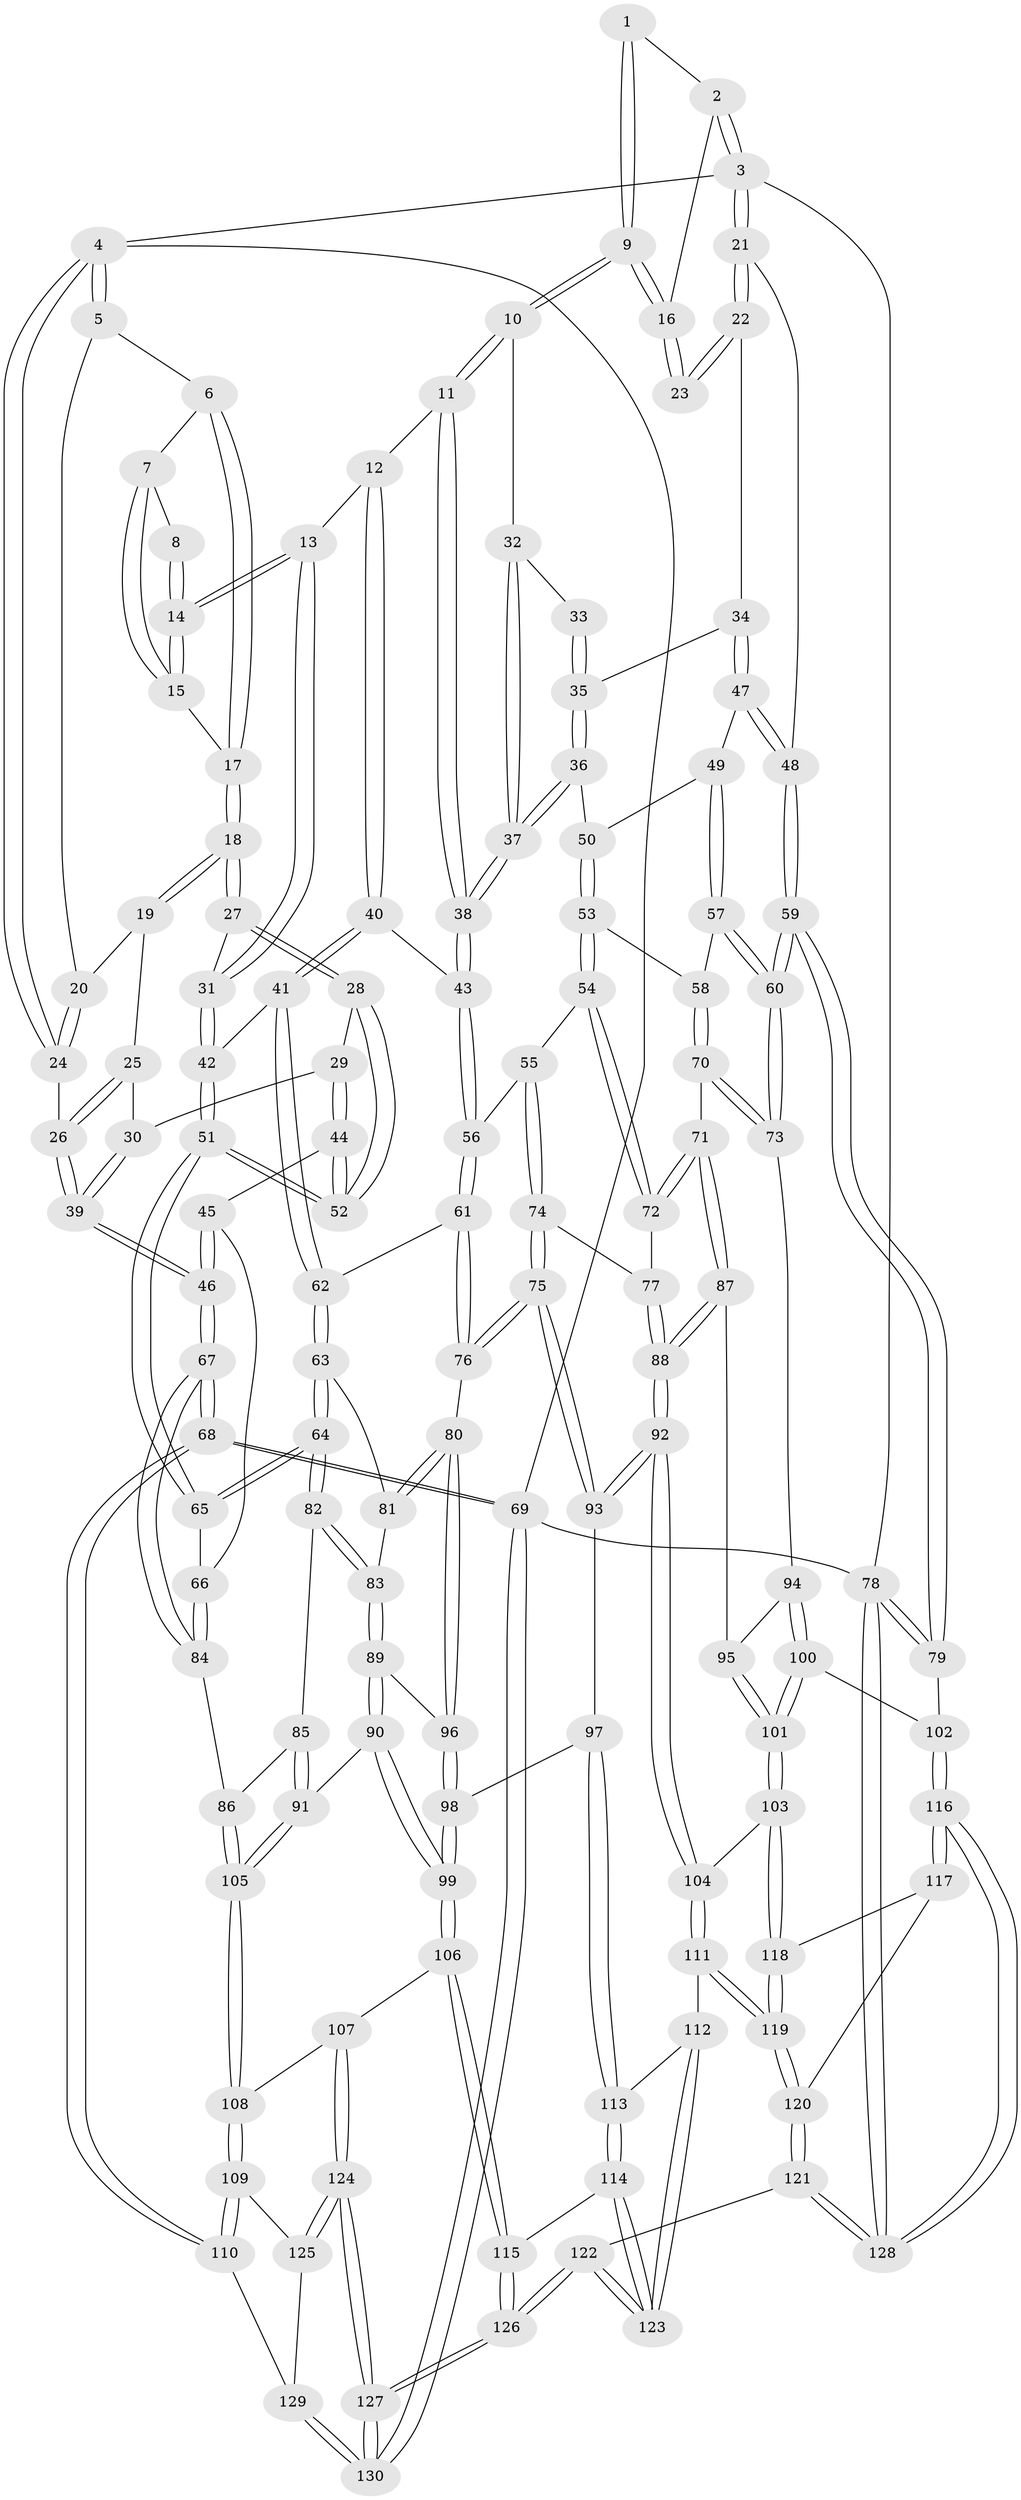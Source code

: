 // Generated by graph-tools (version 1.1) at 2025/00/03/09/25 05:00:42]
// undirected, 130 vertices, 322 edges
graph export_dot {
graph [start="1"]
  node [color=gray90,style=filled];
  1 [pos="+0.587989401555208+0"];
  2 [pos="+0.8551435565511238+0"];
  3 [pos="+1+0"];
  4 [pos="+0+0"];
  5 [pos="+0+0"];
  6 [pos="+0.30921735475331596+0"];
  7 [pos="+0.39124103255324805+0"];
  8 [pos="+0.5381248519093478+0"];
  9 [pos="+0.6332868071998979+0.14825366923060562"];
  10 [pos="+0.6282169590729332+0.1566993605222211"];
  11 [pos="+0.5835538033117371+0.18097451030986403"];
  12 [pos="+0.5486290051331717+0.18265793390392598"];
  13 [pos="+0.5382708631216346+0.17732214261531729"];
  14 [pos="+0.5301844304715321+0.16629338070516497"];
  15 [pos="+0.4879428398101508+0.13645275448171518"];
  16 [pos="+0.7953676314476256+0.0511771694130756"];
  17 [pos="+0.26487630581167865+0.08328202849529058"];
  18 [pos="+0.26156367244567685+0.09024528188589806"];
  19 [pos="+0.11842700320781994+0.12793032016469194"];
  20 [pos="+0.08920967235305018+0.10940686770592631"];
  21 [pos="+1+0"];
  22 [pos="+0.8671532690961529+0.18289244946598315"];
  23 [pos="+0.8435477682225403+0.15832273109663947"];
  24 [pos="+0+0"];
  25 [pos="+0.09647443798526051+0.17222190697039083"];
  26 [pos="+0+0.1192757229327284"];
  27 [pos="+0.2906632742411005+0.2213857465972721"];
  28 [pos="+0.25920931026271+0.2698283054987342"];
  29 [pos="+0.0851957397182648+0.23728813102726984"];
  30 [pos="+0.07653538444366001+0.21939014660314016"];
  31 [pos="+0.3638616741180055+0.2530748576897542"];
  32 [pos="+0.6349068757447657+0.16110492074672128"];
  33 [pos="+0.7229367531219879+0.2070484909749101"];
  34 [pos="+0.8687893910050807+0.20981768781965857"];
  35 [pos="+0.748769064294797+0.2828597625805459"];
  36 [pos="+0.7446271310604133+0.2936233886304996"];
  37 [pos="+0.7160659074919463+0.30288617065942974"];
  38 [pos="+0.6548912472618527+0.33692907929644356"];
  39 [pos="+0+0.27701783859028095"];
  40 [pos="+0.5030473458159125+0.3507457171238004"];
  41 [pos="+0.461663244681093+0.37941194269597966"];
  42 [pos="+0.4263837877614896+0.35301139468985215"];
  43 [pos="+0.6420503052804616+0.3742479727607826"];
  44 [pos="+0.10430083143075655+0.37334588129874197"];
  45 [pos="+0+0.39084728867568763"];
  46 [pos="+0+0.4135681338827362"];
  47 [pos="+0.9125276931445+0.2989165757496327"];
  48 [pos="+1+0.23063014001016374"];
  49 [pos="+0.8989972905095434+0.335839133537942"];
  50 [pos="+0.7491008867670457+0.29885652476675106"];
  51 [pos="+0.2061016050499889+0.4206909749263999"];
  52 [pos="+0.20256048357060907+0.4132424162368493"];
  53 [pos="+0.7973479328152249+0.4308615839832262"];
  54 [pos="+0.7403341784254776+0.4559400507082355"];
  55 [pos="+0.7007465205429394+0.44616628822296467"];
  56 [pos="+0.6600143284235608+0.42334447436353634"];
  57 [pos="+0.8884671491886047+0.4113116693703691"];
  58 [pos="+0.8556267789153666+0.42811831665005895"];
  59 [pos="+1+0.5832566722902235"];
  60 [pos="+1+0.5830938048980897"];
  61 [pos="+0.5867383975546329+0.48175959628739207"];
  62 [pos="+0.457027665274726+0.4548212130525005"];
  63 [pos="+0.4562903176853817+0.4559231176848761"];
  64 [pos="+0.22429950547914604+0.4654247418046213"];
  65 [pos="+0.21294304745447093+0.44935105408997444"];
  66 [pos="+0.09160293376065104+0.5264501600946202"];
  67 [pos="+0+0.6349146051842682"];
  68 [pos="+0+0.8812639397899552"];
  69 [pos="+0+1"];
  70 [pos="+0.8528863605587104+0.5946230588091092"];
  71 [pos="+0.7823925040384648+0.5836309782498947"];
  72 [pos="+0.7506595949782012+0.5615403592469814"];
  73 [pos="+0.9129116733950877+0.6520731143612216"];
  74 [pos="+0.6383868021101624+0.5911258211762553"];
  75 [pos="+0.6111429780608342+0.6071031553892798"];
  76 [pos="+0.5960456500992342+0.5945119177849024"];
  77 [pos="+0.7259222633068286+0.5762101381707835"];
  78 [pos="+1+1"];
  79 [pos="+1+0.7386077457676408"];
  80 [pos="+0.4524887730036914+0.5853551252864447"];
  81 [pos="+0.4559887467414223+0.4592456335901166"];
  82 [pos="+0.23767327580343717+0.5190630102477137"];
  83 [pos="+0.2791848403256596+0.5745752213170843"];
  84 [pos="+0+0.6395844429735038"];
  85 [pos="+0.16505510707843524+0.5990828465802976"];
  86 [pos="+0.018295743209452778+0.6629963518791419"];
  87 [pos="+0.739511299593846+0.7100961845995679"];
  88 [pos="+0.7091687799693802+0.7312195301128751"];
  89 [pos="+0.29634427657416884+0.6009707738607962"];
  90 [pos="+0.225936589606186+0.7219824013548377"];
  91 [pos="+0.20083101993670321+0.7263259699932517"];
  92 [pos="+0.6897067908172454+0.7505841246284888"];
  93 [pos="+0.6281444115323553+0.7051688470534107"];
  94 [pos="+0.9127212170125121+0.6523357496669445"];
  95 [pos="+0.8084409874707965+0.6902929538622493"];
  96 [pos="+0.4124276005477329+0.6356782739263968"];
  97 [pos="+0.48305517624460276+0.7449605158237842"];
  98 [pos="+0.43530999983773105+0.729273907736966"];
  99 [pos="+0.3479740769860578+0.822513326544176"];
  100 [pos="+0.8856730281024815+0.7776201349319241"];
  101 [pos="+0.8369611063427083+0.802098468001953"];
  102 [pos="+0.905537389415099+0.7957317392180112"];
  103 [pos="+0.8148536551025228+0.8146870069743881"];
  104 [pos="+0.6927967599387637+0.7630706104950579"];
  105 [pos="+0.13953356359716407+0.7518731643277535"];
  106 [pos="+0.3470456792501454+0.8288535450292526"];
  107 [pos="+0.3003797032975653+0.8501468273948897"];
  108 [pos="+0.13483619563040972+0.8244250855618767"];
  109 [pos="+0.12511371532026216+0.8513180364013311"];
  110 [pos="+0+0.8895651821619754"];
  111 [pos="+0.6764948453313351+0.8079841655552045"];
  112 [pos="+0.66759497125011+0.816093646809027"];
  113 [pos="+0.5325986905264554+0.8531098335276257"];
  114 [pos="+0.5128075850919349+0.9328137625015733"];
  115 [pos="+0.35978932558642185+0.8576109297430964"];
  116 [pos="+1+1"];
  117 [pos="+0.8446194281590261+0.9001965014001471"];
  118 [pos="+0.8166250613723042+0.8263839938176855"];
  119 [pos="+0.735365525994627+0.924537609853243"];
  120 [pos="+0.7359637734156355+0.9271050193078781"];
  121 [pos="+0.673501292895103+1"];
  122 [pos="+0.5822822575341489+1"];
  123 [pos="+0.564112165675201+1"];
  124 [pos="+0.1952781813829614+0.9472357113500007"];
  125 [pos="+0.14749048155099215+0.9078485523043508"];
  126 [pos="+0.3094815756184783+1"];
  127 [pos="+0.29700422424757966+1"];
  128 [pos="+1+1"];
  129 [pos="+0.07721948214860094+0.967436731340107"];
  130 [pos="+0.0940668399359311+1"];
  1 -- 2;
  1 -- 9;
  1 -- 9;
  2 -- 3;
  2 -- 3;
  2 -- 16;
  3 -- 4;
  3 -- 21;
  3 -- 21;
  3 -- 78;
  4 -- 5;
  4 -- 5;
  4 -- 24;
  4 -- 24;
  4 -- 69;
  5 -- 6;
  5 -- 20;
  6 -- 7;
  6 -- 17;
  6 -- 17;
  7 -- 8;
  7 -- 15;
  7 -- 15;
  8 -- 14;
  8 -- 14;
  9 -- 10;
  9 -- 10;
  9 -- 16;
  9 -- 16;
  10 -- 11;
  10 -- 11;
  10 -- 32;
  11 -- 12;
  11 -- 38;
  11 -- 38;
  12 -- 13;
  12 -- 40;
  12 -- 40;
  13 -- 14;
  13 -- 14;
  13 -- 31;
  13 -- 31;
  14 -- 15;
  14 -- 15;
  15 -- 17;
  16 -- 23;
  16 -- 23;
  17 -- 18;
  17 -- 18;
  18 -- 19;
  18 -- 19;
  18 -- 27;
  18 -- 27;
  19 -- 20;
  19 -- 25;
  20 -- 24;
  20 -- 24;
  21 -- 22;
  21 -- 22;
  21 -- 48;
  22 -- 23;
  22 -- 23;
  22 -- 34;
  24 -- 26;
  25 -- 26;
  25 -- 26;
  25 -- 30;
  26 -- 39;
  26 -- 39;
  27 -- 28;
  27 -- 28;
  27 -- 31;
  28 -- 29;
  28 -- 52;
  28 -- 52;
  29 -- 30;
  29 -- 44;
  29 -- 44;
  30 -- 39;
  30 -- 39;
  31 -- 42;
  31 -- 42;
  32 -- 33;
  32 -- 37;
  32 -- 37;
  33 -- 35;
  33 -- 35;
  34 -- 35;
  34 -- 47;
  34 -- 47;
  35 -- 36;
  35 -- 36;
  36 -- 37;
  36 -- 37;
  36 -- 50;
  37 -- 38;
  37 -- 38;
  38 -- 43;
  38 -- 43;
  39 -- 46;
  39 -- 46;
  40 -- 41;
  40 -- 41;
  40 -- 43;
  41 -- 42;
  41 -- 62;
  41 -- 62;
  42 -- 51;
  42 -- 51;
  43 -- 56;
  43 -- 56;
  44 -- 45;
  44 -- 52;
  44 -- 52;
  45 -- 46;
  45 -- 46;
  45 -- 66;
  46 -- 67;
  46 -- 67;
  47 -- 48;
  47 -- 48;
  47 -- 49;
  48 -- 59;
  48 -- 59;
  49 -- 50;
  49 -- 57;
  49 -- 57;
  50 -- 53;
  50 -- 53;
  51 -- 52;
  51 -- 52;
  51 -- 65;
  51 -- 65;
  53 -- 54;
  53 -- 54;
  53 -- 58;
  54 -- 55;
  54 -- 72;
  54 -- 72;
  55 -- 56;
  55 -- 74;
  55 -- 74;
  56 -- 61;
  56 -- 61;
  57 -- 58;
  57 -- 60;
  57 -- 60;
  58 -- 70;
  58 -- 70;
  59 -- 60;
  59 -- 60;
  59 -- 79;
  59 -- 79;
  60 -- 73;
  60 -- 73;
  61 -- 62;
  61 -- 76;
  61 -- 76;
  62 -- 63;
  62 -- 63;
  63 -- 64;
  63 -- 64;
  63 -- 81;
  64 -- 65;
  64 -- 65;
  64 -- 82;
  64 -- 82;
  65 -- 66;
  66 -- 84;
  66 -- 84;
  67 -- 68;
  67 -- 68;
  67 -- 84;
  67 -- 84;
  68 -- 69;
  68 -- 69;
  68 -- 110;
  68 -- 110;
  69 -- 130;
  69 -- 130;
  69 -- 78;
  70 -- 71;
  70 -- 73;
  70 -- 73;
  71 -- 72;
  71 -- 72;
  71 -- 87;
  71 -- 87;
  72 -- 77;
  73 -- 94;
  74 -- 75;
  74 -- 75;
  74 -- 77;
  75 -- 76;
  75 -- 76;
  75 -- 93;
  75 -- 93;
  76 -- 80;
  77 -- 88;
  77 -- 88;
  78 -- 79;
  78 -- 79;
  78 -- 128;
  78 -- 128;
  79 -- 102;
  80 -- 81;
  80 -- 81;
  80 -- 96;
  80 -- 96;
  81 -- 83;
  82 -- 83;
  82 -- 83;
  82 -- 85;
  83 -- 89;
  83 -- 89;
  84 -- 86;
  85 -- 86;
  85 -- 91;
  85 -- 91;
  86 -- 105;
  86 -- 105;
  87 -- 88;
  87 -- 88;
  87 -- 95;
  88 -- 92;
  88 -- 92;
  89 -- 90;
  89 -- 90;
  89 -- 96;
  90 -- 91;
  90 -- 99;
  90 -- 99;
  91 -- 105;
  91 -- 105;
  92 -- 93;
  92 -- 93;
  92 -- 104;
  92 -- 104;
  93 -- 97;
  94 -- 95;
  94 -- 100;
  94 -- 100;
  95 -- 101;
  95 -- 101;
  96 -- 98;
  96 -- 98;
  97 -- 98;
  97 -- 113;
  97 -- 113;
  98 -- 99;
  98 -- 99;
  99 -- 106;
  99 -- 106;
  100 -- 101;
  100 -- 101;
  100 -- 102;
  101 -- 103;
  101 -- 103;
  102 -- 116;
  102 -- 116;
  103 -- 104;
  103 -- 118;
  103 -- 118;
  104 -- 111;
  104 -- 111;
  105 -- 108;
  105 -- 108;
  106 -- 107;
  106 -- 115;
  106 -- 115;
  107 -- 108;
  107 -- 124;
  107 -- 124;
  108 -- 109;
  108 -- 109;
  109 -- 110;
  109 -- 110;
  109 -- 125;
  110 -- 129;
  111 -- 112;
  111 -- 119;
  111 -- 119;
  112 -- 113;
  112 -- 123;
  112 -- 123;
  113 -- 114;
  113 -- 114;
  114 -- 115;
  114 -- 123;
  114 -- 123;
  115 -- 126;
  115 -- 126;
  116 -- 117;
  116 -- 117;
  116 -- 128;
  116 -- 128;
  117 -- 118;
  117 -- 120;
  118 -- 119;
  118 -- 119;
  119 -- 120;
  119 -- 120;
  120 -- 121;
  120 -- 121;
  121 -- 122;
  121 -- 128;
  121 -- 128;
  122 -- 123;
  122 -- 123;
  122 -- 126;
  122 -- 126;
  124 -- 125;
  124 -- 125;
  124 -- 127;
  124 -- 127;
  125 -- 129;
  126 -- 127;
  126 -- 127;
  127 -- 130;
  127 -- 130;
  129 -- 130;
  129 -- 130;
}
